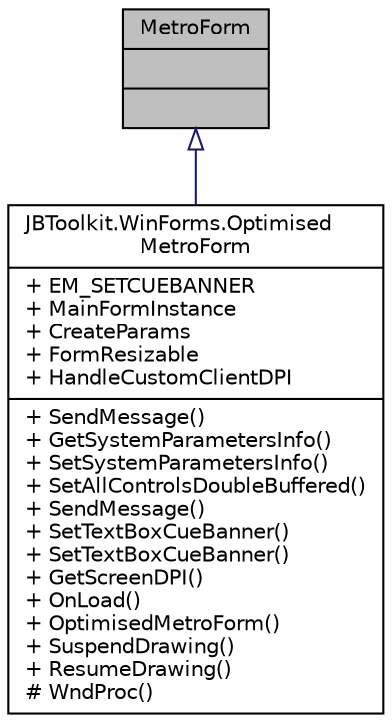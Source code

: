 digraph "MetroForm"
{
 // LATEX_PDF_SIZE
  edge [fontname="Helvetica",fontsize="10",labelfontname="Helvetica",labelfontsize="10"];
  node [fontname="Helvetica",fontsize="10",shape=record];
  Node1 [label="{MetroForm\n||}",height=0.2,width=0.4,color="black", fillcolor="grey75", style="filled", fontcolor="black",tooltip=" "];
  Node1 -> Node2 [dir="back",color="midnightblue",fontsize="10",style="solid",arrowtail="onormal",fontname="Helvetica"];
  Node2 [label="{JBToolkit.WinForms.Optimised\lMetroForm\n|+ EM_SETCUEBANNER\l+ MainFormInstance\l+ CreateParams\l+ FormResizable\l+ HandleCustomClientDPI\l|+ SendMessage()\l+ GetSystemParametersInfo()\l+ SetSystemParametersInfo()\l+ SetAllControlsDoubleBuffered()\l+ SendMessage()\l+ SetTextBoxCueBanner()\l+ SetTextBoxCueBanner()\l+ GetScreenDPI()\l+ OnLoad()\l+ OptimisedMetroForm()\l+ SuspendDrawing()\l+ ResumeDrawing()\l# WndProc()\l}",height=0.2,width=0.4,color="black", fillcolor="white", style="filled",URL="$da/d7e/class_j_b_toolkit_1_1_win_forms_1_1_optimised_metro_form.html",tooltip="Abstract form to inherit that uses the MetroForms styler, and optimises buffering,..."];
}
